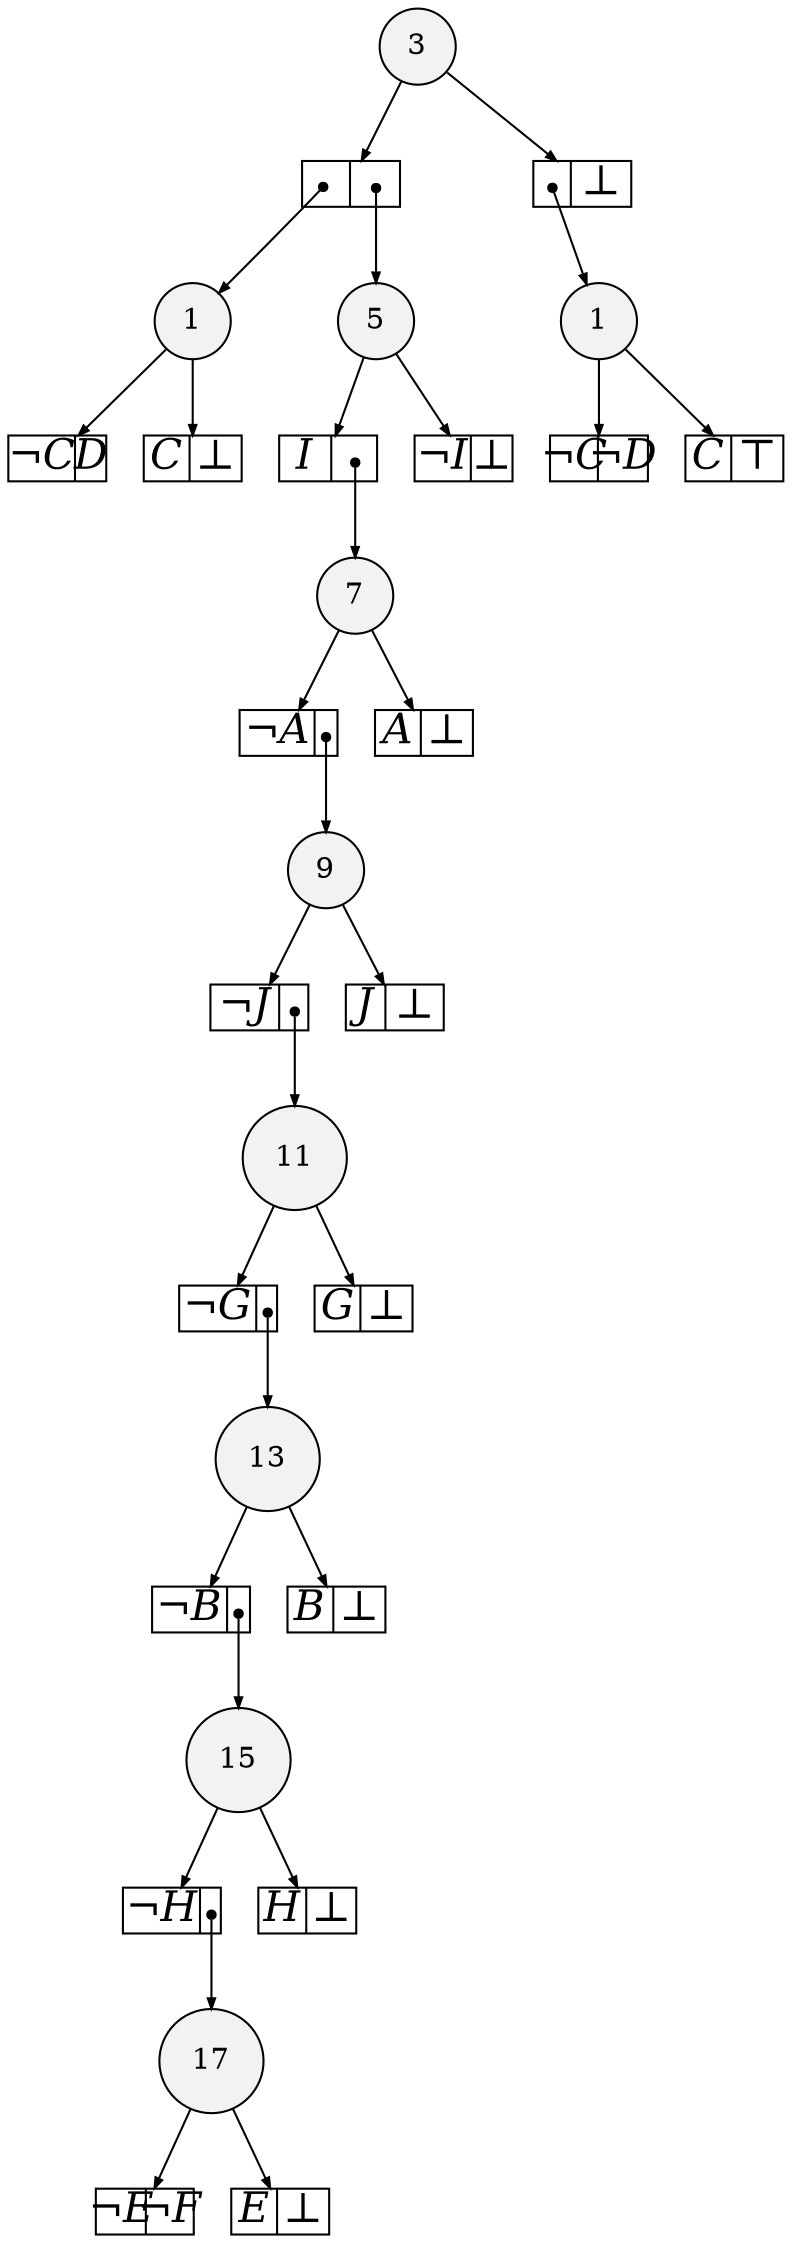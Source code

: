 
digraph sdd {

overlap=false

{rank=same; n1307 }
{rank=same; n882 }
{rank=same; n1621 }
{rank=same; n1623 }
{rank=same; n1624 }
{rank=same; n1625 }
{rank=same; n1626 }
{rank=same; n1635 }
{rank=same; n1632 n1634 }

n1307 [label= "17",style=filled,fillcolor=gray95,shape=circle,height=.25,width=.25]; 
n1307e0
      [label= "<L>&not;E|<R>&not;F",
      shape=record,
      fontsize=20,
      fontname="Times-Italic",
      fillcolor=white,
      style=filled,
      fixedsize=true,
      height=.30, 
      width=.65];

n1307->n1307e0 [arrowsize=.50];
n1307e1
      [label= "<L>E|<R>&#8869;",
      shape=record,
      fontsize=20,
      fontname="Times-Italic",
      fillcolor=white,
      style=filled,
      fixedsize=true,
      height=.30, 
      width=.65];

n1307->n1307e1 [arrowsize=.50];
n882 [label= "15",style=filled,fillcolor=gray95,shape=circle,height=.25,width=.25]; 
n882e0
      [label= "<L>&not;H|<R>",
      shape=record,
      fontsize=20,
      fontname="Times-Italic",
      fillcolor=white,
      style=filled,
      fixedsize=true,
      height=.30, 
      width=.65];

n882->n882e0 [arrowsize=.50];
n882e0:R:c->n1307 [arrowsize=.50,tailclip=false,arrowtail=dot,dir=both];
n882e1
      [label= "<L>H|<R>&#8869;",
      shape=record,
      fontsize=20,
      fontname="Times-Italic",
      fillcolor=white,
      style=filled,
      fixedsize=true,
      height=.30, 
      width=.65];

n882->n882e1 [arrowsize=.50];
n1621 [label= "13",style=filled,fillcolor=gray95,shape=circle,height=.25,width=.25]; 
n1621e0
      [label= "<L>&not;B|<R>",
      shape=record,
      fontsize=20,
      fontname="Times-Italic",
      fillcolor=white,
      style=filled,
      fixedsize=true,
      height=.30, 
      width=.65];

n1621->n1621e0 [arrowsize=.50];
n1621e0:R:c->n882 [arrowsize=.50,tailclip=false,arrowtail=dot,dir=both];
n1621e1
      [label= "<L>B|<R>&#8869;",
      shape=record,
      fontsize=20,
      fontname="Times-Italic",
      fillcolor=white,
      style=filled,
      fixedsize=true,
      height=.30, 
      width=.65];

n1621->n1621e1 [arrowsize=.50];
n1623 [label= "11",style=filled,fillcolor=gray95,shape=circle,height=.25,width=.25]; 
n1623e0
      [label= "<L>&not;G|<R>",
      shape=record,
      fontsize=20,
      fontname="Times-Italic",
      fillcolor=white,
      style=filled,
      fixedsize=true,
      height=.30, 
      width=.65];

n1623->n1623e0 [arrowsize=.50];
n1623e0:R:c->n1621 [arrowsize=.50,tailclip=false,arrowtail=dot,dir=both];
n1623e1
      [label= "<L>G|<R>&#8869;",
      shape=record,
      fontsize=20,
      fontname="Times-Italic",
      fillcolor=white,
      style=filled,
      fixedsize=true,
      height=.30, 
      width=.65];

n1623->n1623e1 [arrowsize=.50];
n1624 [label= "9",style=filled,fillcolor=gray95,shape=circle,height=.25,width=.25]; 
n1624e0
      [label= "<L>&not;J|<R>",
      shape=record,
      fontsize=20,
      fontname="Times-Italic",
      fillcolor=white,
      style=filled,
      fixedsize=true,
      height=.30, 
      width=.65];

n1624->n1624e0 [arrowsize=.50];
n1624e0:R:c->n1623 [arrowsize=.50,tailclip=false,arrowtail=dot,dir=both];
n1624e1
      [label= "<L>J|<R>&#8869;",
      shape=record,
      fontsize=20,
      fontname="Times-Italic",
      fillcolor=white,
      style=filled,
      fixedsize=true,
      height=.30, 
      width=.65];

n1624->n1624e1 [arrowsize=.50];
n1625 [label= "7",style=filled,fillcolor=gray95,shape=circle,height=.25,width=.25]; 
n1625e0
      [label= "<L>&not;A|<R>",
      shape=record,
      fontsize=20,
      fontname="Times-Italic",
      fillcolor=white,
      style=filled,
      fixedsize=true,
      height=.30, 
      width=.65];

n1625->n1625e0 [arrowsize=.50];
n1625e0:R:c->n1624 [arrowsize=.50,tailclip=false,arrowtail=dot,dir=both];
n1625e1
      [label= "<L>A|<R>&#8869;",
      shape=record,
      fontsize=20,
      fontname="Times-Italic",
      fillcolor=white,
      style=filled,
      fixedsize=true,
      height=.30, 
      width=.65];

n1625->n1625e1 [arrowsize=.50];
n1626 [label= "5",style=filled,fillcolor=gray95,shape=circle,height=.25,width=.25]; 
n1626e0
      [label= "<L>I|<R>",
      shape=record,
      fontsize=20,
      fontname="Times-Italic",
      fillcolor=white,
      style=filled,
      fixedsize=true,
      height=.30, 
      width=.65];

n1626->n1626e0 [arrowsize=.50];
n1626e0:R:c->n1625 [arrowsize=.50,tailclip=false,arrowtail=dot,dir=both];
n1626e1
      [label= "<L>&not;I|<R>&#8869;",
      shape=record,
      fontsize=20,
      fontname="Times-Italic",
      fillcolor=white,
      style=filled,
      fixedsize=true,
      height=.30, 
      width=.65];

n1626->n1626e1 [arrowsize=.50];
n1635 [label= "3",style=filled,fillcolor=gray95,shape=circle,height=.25,width=.25]; 
n1635e0
      [label= "<L>|<R>",
      shape=record,
      fontsize=20,
      fontname="Times-Italic",
      fillcolor=white,
      style=filled,
      fixedsize=true,
      height=.30, 
      width=.65];

n1635->n1635e0 [arrowsize=.50];
n1635e0:L:c->n1632 [arrowsize=.50,tailclip=false,arrowtail=dot,dir=both];
n1635e0:R:c->n1626 [arrowsize=.50,tailclip=false,arrowtail=dot,dir=both];
n1635e1
      [label= "<L>|<R>&#8869;",
      shape=record,
      fontsize=20,
      fontname="Times-Italic",
      fillcolor=white,
      style=filled,
      fixedsize=true,
      height=.30, 
      width=.65];

n1635->n1635e1 [arrowsize=.50];
n1635e1:L:c->n1634 [arrowsize=.50,tailclip=false,arrowtail=dot,dir=both];
n1632 [label= "1",style=filled,fillcolor=gray95,shape=circle,height=.25,width=.25]; 
n1632e0
      [label= "<L>&not;C|<R>D",
      shape=record,
      fontsize=20,
      fontname="Times-Italic",
      fillcolor=white,
      style=filled,
      fixedsize=true,
      height=.30, 
      width=.65];

n1632->n1632e0 [arrowsize=.50];
n1632e1
      [label= "<L>C|<R>&#8869;",
      shape=record,
      fontsize=20,
      fontname="Times-Italic",
      fillcolor=white,
      style=filled,
      fixedsize=true,
      height=.30, 
      width=.65];

n1632->n1632e1 [arrowsize=.50];
n1634 [label= "1",style=filled,fillcolor=gray95,shape=circle,height=.25,width=.25]; 
n1634e0
      [label= "<L>&not;C|<R>&not;D",
      shape=record,
      fontsize=20,
      fontname="Times-Italic",
      fillcolor=white,
      style=filled,
      fixedsize=true,
      height=.30, 
      width=.65];

n1634->n1634e0 [arrowsize=.50];
n1634e1
      [label= "<L>C|<R>&#8868;",
      shape=record,
      fontsize=20,
      fontname="Times-Italic",
      fillcolor=white,
      style=filled,
      fixedsize=true,
      height=.30, 
      width=.65];

n1634->n1634e1 [arrowsize=.50];


}